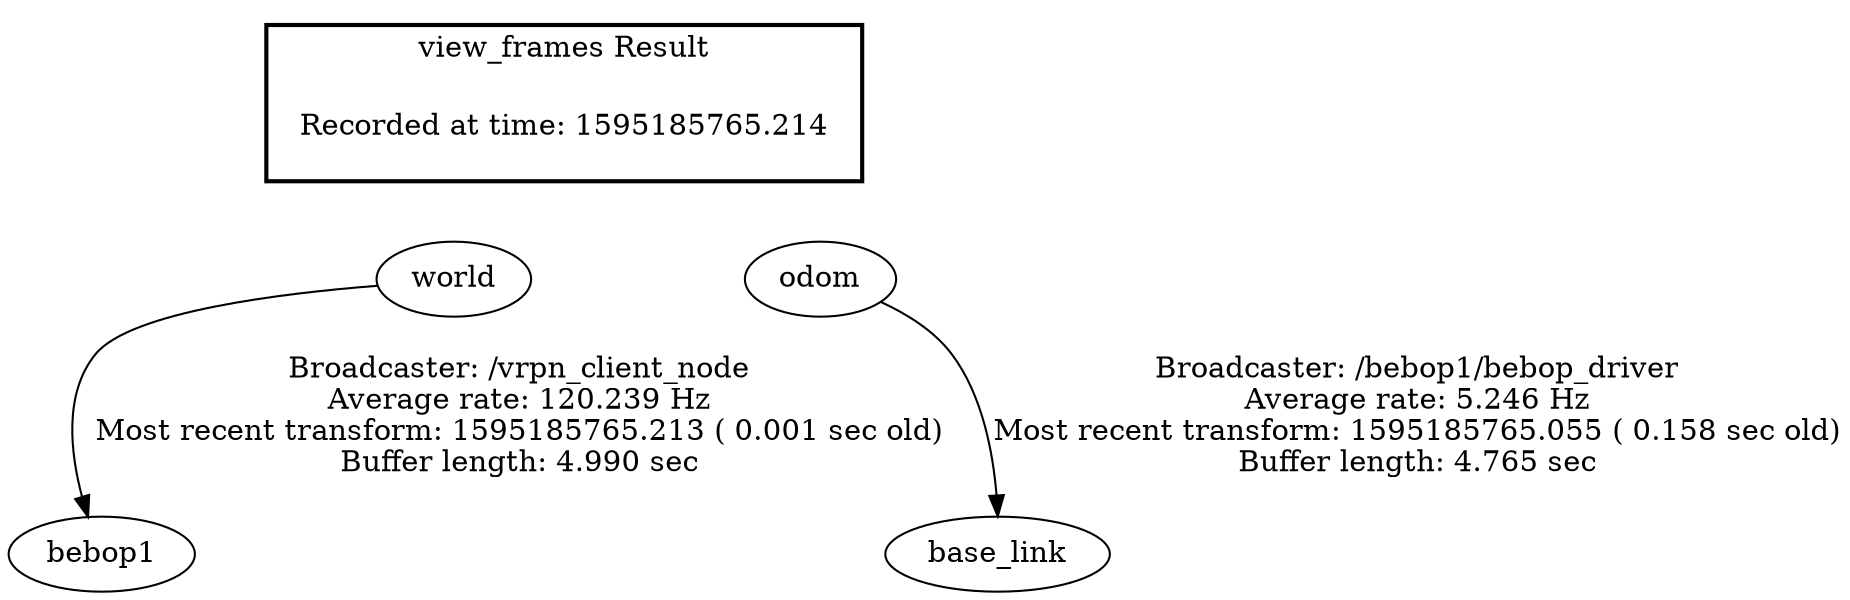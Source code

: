 digraph G {
"world" -> "bebop1"[label="Broadcaster: /vrpn_client_node\nAverage rate: 120.239 Hz\nMost recent transform: 1595185765.213 ( 0.001 sec old)\nBuffer length: 4.990 sec\n"];
"odom" -> "base_link"[label="Broadcaster: /bebop1/bebop_driver\nAverage rate: 5.246 Hz\nMost recent transform: 1595185765.055 ( 0.158 sec old)\nBuffer length: 4.765 sec\n"];
edge [style=invis];
 subgraph cluster_legend { style=bold; color=black; label ="view_frames Result";
"Recorded at time: 1595185765.214"[ shape=plaintext ] ;
 }->"world";
edge [style=invis];
 subgraph cluster_legend { style=bold; color=black; label ="view_frames Result";
"Recorded at time: 1595185765.214"[ shape=plaintext ] ;
 }->"odom";
}